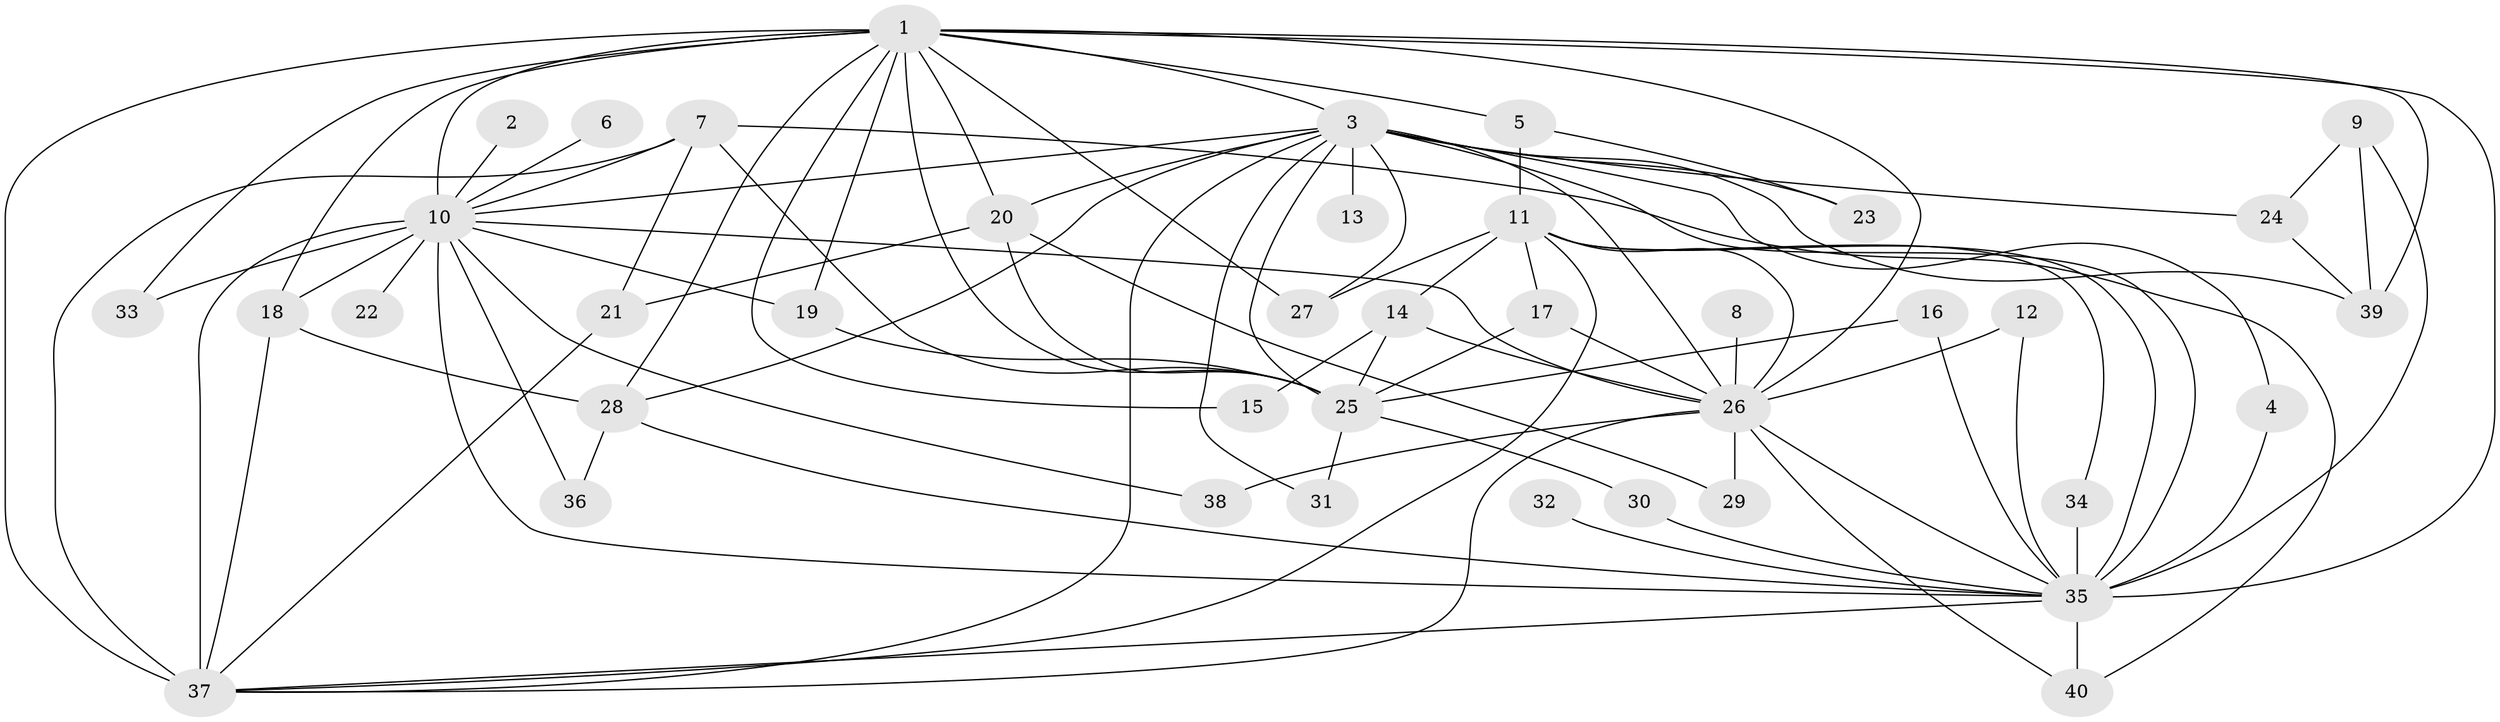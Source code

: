 // original degree distribution, {20: 0.012658227848101266, 13: 0.02531645569620253, 27: 0.02531645569620253, 18: 0.012658227848101266, 12: 0.02531645569620253, 16: 0.02531645569620253, 15: 0.012658227848101266, 2: 0.5443037974683544, 3: 0.22784810126582278, 9: 0.012658227848101266, 4: 0.05063291139240506, 6: 0.02531645569620253}
// Generated by graph-tools (version 1.1) at 2025/01/03/09/25 03:01:17]
// undirected, 40 vertices, 90 edges
graph export_dot {
graph [start="1"]
  node [color=gray90,style=filled];
  1;
  2;
  3;
  4;
  5;
  6;
  7;
  8;
  9;
  10;
  11;
  12;
  13;
  14;
  15;
  16;
  17;
  18;
  19;
  20;
  21;
  22;
  23;
  24;
  25;
  26;
  27;
  28;
  29;
  30;
  31;
  32;
  33;
  34;
  35;
  36;
  37;
  38;
  39;
  40;
  1 -- 3 [weight=5.0];
  1 -- 5 [weight=1.0];
  1 -- 10 [weight=8.0];
  1 -- 15 [weight=2.0];
  1 -- 18 [weight=1.0];
  1 -- 19 [weight=1.0];
  1 -- 20 [weight=1.0];
  1 -- 25 [weight=3.0];
  1 -- 26 [weight=4.0];
  1 -- 27 [weight=1.0];
  1 -- 28 [weight=1.0];
  1 -- 33 [weight=1.0];
  1 -- 35 [weight=5.0];
  1 -- 37 [weight=7.0];
  1 -- 39 [weight=1.0];
  2 -- 10 [weight=2.0];
  3 -- 4 [weight=1.0];
  3 -- 10 [weight=2.0];
  3 -- 13 [weight=1.0];
  3 -- 20 [weight=1.0];
  3 -- 23 [weight=1.0];
  3 -- 24 [weight=1.0];
  3 -- 25 [weight=1.0];
  3 -- 26 [weight=3.0];
  3 -- 27 [weight=1.0];
  3 -- 28 [weight=2.0];
  3 -- 31 [weight=1.0];
  3 -- 35 [weight=1.0];
  3 -- 37 [weight=1.0];
  3 -- 39 [weight=2.0];
  4 -- 35 [weight=1.0];
  5 -- 11 [weight=1.0];
  5 -- 23 [weight=1.0];
  6 -- 10 [weight=2.0];
  7 -- 10 [weight=1.0];
  7 -- 21 [weight=1.0];
  7 -- 25 [weight=1.0];
  7 -- 37 [weight=1.0];
  7 -- 40 [weight=1.0];
  8 -- 26 [weight=1.0];
  9 -- 24 [weight=1.0];
  9 -- 35 [weight=2.0];
  9 -- 39 [weight=1.0];
  10 -- 18 [weight=1.0];
  10 -- 19 [weight=1.0];
  10 -- 22 [weight=2.0];
  10 -- 26 [weight=2.0];
  10 -- 33 [weight=2.0];
  10 -- 35 [weight=2.0];
  10 -- 36 [weight=1.0];
  10 -- 37 [weight=2.0];
  10 -- 38 [weight=1.0];
  11 -- 14 [weight=1.0];
  11 -- 17 [weight=1.0];
  11 -- 26 [weight=1.0];
  11 -- 27 [weight=1.0];
  11 -- 34 [weight=1.0];
  11 -- 35 [weight=2.0];
  11 -- 37 [weight=1.0];
  12 -- 26 [weight=1.0];
  12 -- 35 [weight=1.0];
  14 -- 15 [weight=1.0];
  14 -- 25 [weight=1.0];
  14 -- 26 [weight=1.0];
  16 -- 25 [weight=1.0];
  16 -- 35 [weight=1.0];
  17 -- 25 [weight=1.0];
  17 -- 26 [weight=1.0];
  18 -- 28 [weight=1.0];
  18 -- 37 [weight=1.0];
  19 -- 25 [weight=1.0];
  20 -- 21 [weight=1.0];
  20 -- 25 [weight=1.0];
  20 -- 29 [weight=1.0];
  21 -- 37 [weight=1.0];
  24 -- 39 [weight=1.0];
  25 -- 30 [weight=1.0];
  25 -- 31 [weight=1.0];
  26 -- 29 [weight=1.0];
  26 -- 35 [weight=1.0];
  26 -- 37 [weight=1.0];
  26 -- 38 [weight=1.0];
  26 -- 40 [weight=1.0];
  28 -- 35 [weight=1.0];
  28 -- 36 [weight=1.0];
  30 -- 35 [weight=1.0];
  32 -- 35 [weight=1.0];
  34 -- 35 [weight=2.0];
  35 -- 37 [weight=2.0];
  35 -- 40 [weight=1.0];
}
